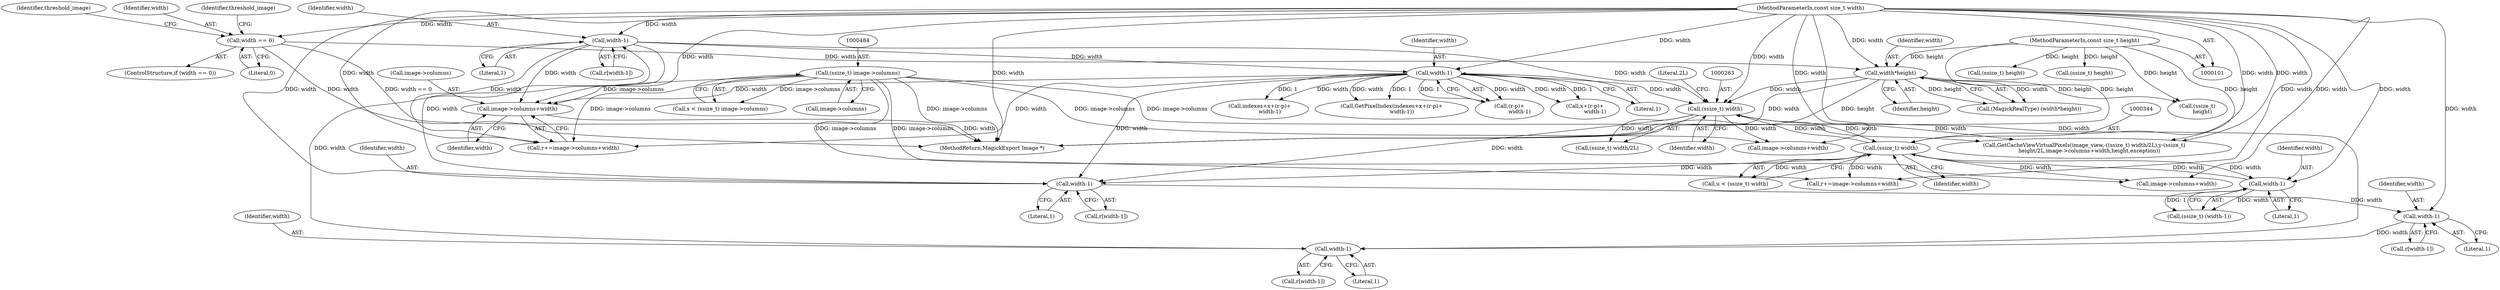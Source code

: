 digraph "0_ImageMagick_55e6dc49f1a381d9d511ee2f888fdc3e3c3e3953@pointer" {
"1000676" [label="(Call,image->columns+width)"];
"1000483" [label="(Call,(ssize_t) image->columns)"];
"1000646" [label="(Call,width-1)"];
"1000635" [label="(Call,width-1)"];
"1000624" [label="(Call,width-1)"];
"1000613" [label="(Call,width-1)"];
"1000103" [label="(MethodParameterIn,const size_t width)"];
"1000671" [label="(Call,width-1)"];
"1000262" [label="(Call,(ssize_t) width)"];
"1000214" [label="(Call,width*height)"];
"1000174" [label="(Call,width == 0)"];
"1000104" [label="(MethodParameterIn,const size_t height)"];
"1000343" [label="(Call,(ssize_t) width)"];
"1000354" [label="(Call,width-1)"];
"1000182" [label="(Identifier,threshold_image)"];
"1000343" [label="(Call,(ssize_t) width)"];
"1000889" [label="(MethodReturn,MagickExport Image *)"];
"1000212" [label="(Call,(MagickRealType) (width*height))"];
"1000676" [label="(Call,image->columns+width)"];
"1000625" [label="(Identifier,width)"];
"1000178" [label="(Identifier,threshold_image)"];
"1000626" [label="(Literal,1)"];
"1000273" [label="(Call,image->columns+width)"];
"1000644" [label="(Call,r[width-1])"];
"1000174" [label="(Call,width == 0)"];
"1000269" [label="(Call,(ssize_t)\n      height)"];
"1000677" [label="(Call,image->columns)"];
"1000622" [label="(Call,r[width-1])"];
"1000633" [label="(Call,r[width-1])"];
"1000352" [label="(Call,(ssize_t) (width-1))"];
"1000635" [label="(Call,width-1)"];
"1000214" [label="(Call,width*height)"];
"1000637" [label="(Literal,1)"];
"1000331" [label="(Call,(ssize_t) height)"];
"1000261" [label="(Call,(ssize_t) width/2L)"];
"1000542" [label="(Call,(ssize_t) height)"];
"1000175" [label="(Identifier,width)"];
"1000265" [label="(Literal,2L)"];
"1000470" [label="(Call,r+=image->columns+width)"];
"1000216" [label="(Identifier,height)"];
"1000680" [label="(Identifier,width)"];
"1000215" [label="(Identifier,width)"];
"1000646" [label="(Call,width-1)"];
"1000671" [label="(Call,width-1)"];
"1000673" [label="(Literal,1)"];
"1000345" [label="(Identifier,width)"];
"1000674" [label="(Call,r+=image->columns+width)"];
"1000648" [label="(Literal,1)"];
"1000354" [label="(Call,width-1)"];
"1000356" [label="(Literal,1)"];
"1000614" [label="(Identifier,width)"];
"1000611" [label="(Call,r[width-1])"];
"1000481" [label="(Call,x < (ssize_t) image->columns)"];
"1000176" [label="(Literal,0)"];
"1000615" [label="(Literal,1)"];
"1000663" [label="(Call,indexes+x+(r-p)+\n            width-1)"];
"1000355" [label="(Identifier,width)"];
"1000662" [label="(Call,GetPixelIndex(indexes+x+(r-p)+\n            width-1))"];
"1000624" [label="(Call,width-1)"];
"1000472" [label="(Call,image->columns+width)"];
"1000485" [label="(Call,image->columns)"];
"1000672" [label="(Identifier,width)"];
"1000264" [label="(Identifier,width)"];
"1000262" [label="(Call,(ssize_t) width)"];
"1000104" [label="(MethodParameterIn,const size_t height)"];
"1000103" [label="(MethodParameterIn,const size_t width)"];
"1000636" [label="(Identifier,width)"];
"1000341" [label="(Call,u < (ssize_t) width)"];
"1000667" [label="(Call,(r-p)+\n            width-1)"];
"1000665" [label="(Call,x+(r-p)+\n            width-1)"];
"1000483" [label="(Call,(ssize_t) image->columns)"];
"1000647" [label="(Identifier,width)"];
"1000613" [label="(Call,width-1)"];
"1000173" [label="(ControlStructure,if (width == 0))"];
"1000258" [label="(Call,GetCacheViewVirtualPixels(image_view,-((ssize_t) width/2L),y-(ssize_t)\n      height/2L,image->columns+width,height,exception))"];
"1000676" -> "1000674"  [label="AST: "];
"1000676" -> "1000680"  [label="CFG: "];
"1000677" -> "1000676"  [label="AST: "];
"1000680" -> "1000676"  [label="AST: "];
"1000674" -> "1000676"  [label="CFG: "];
"1000676" -> "1000889"  [label="DDG: width"];
"1000483" -> "1000676"  [label="DDG: image->columns"];
"1000646" -> "1000676"  [label="DDG: width"];
"1000671" -> "1000676"  [label="DDG: width"];
"1000103" -> "1000676"  [label="DDG: width"];
"1000483" -> "1000481"  [label="AST: "];
"1000483" -> "1000485"  [label="CFG: "];
"1000484" -> "1000483"  [label="AST: "];
"1000485" -> "1000483"  [label="AST: "];
"1000481" -> "1000483"  [label="CFG: "];
"1000483" -> "1000889"  [label="DDG: image->columns"];
"1000483" -> "1000258"  [label="DDG: image->columns"];
"1000483" -> "1000273"  [label="DDG: image->columns"];
"1000483" -> "1000470"  [label="DDG: image->columns"];
"1000483" -> "1000472"  [label="DDG: image->columns"];
"1000483" -> "1000481"  [label="DDG: image->columns"];
"1000483" -> "1000674"  [label="DDG: image->columns"];
"1000646" -> "1000644"  [label="AST: "];
"1000646" -> "1000648"  [label="CFG: "];
"1000647" -> "1000646"  [label="AST: "];
"1000648" -> "1000646"  [label="AST: "];
"1000644" -> "1000646"  [label="CFG: "];
"1000646" -> "1000262"  [label="DDG: width"];
"1000646" -> "1000613"  [label="DDG: width"];
"1000635" -> "1000646"  [label="DDG: width"];
"1000103" -> "1000646"  [label="DDG: width"];
"1000646" -> "1000671"  [label="DDG: width"];
"1000646" -> "1000674"  [label="DDG: width"];
"1000635" -> "1000633"  [label="AST: "];
"1000635" -> "1000637"  [label="CFG: "];
"1000636" -> "1000635"  [label="AST: "];
"1000637" -> "1000635"  [label="AST: "];
"1000633" -> "1000635"  [label="CFG: "];
"1000624" -> "1000635"  [label="DDG: width"];
"1000103" -> "1000635"  [label="DDG: width"];
"1000624" -> "1000622"  [label="AST: "];
"1000624" -> "1000626"  [label="CFG: "];
"1000625" -> "1000624"  [label="AST: "];
"1000626" -> "1000624"  [label="AST: "];
"1000622" -> "1000624"  [label="CFG: "];
"1000613" -> "1000624"  [label="DDG: width"];
"1000103" -> "1000624"  [label="DDG: width"];
"1000613" -> "1000611"  [label="AST: "];
"1000613" -> "1000615"  [label="CFG: "];
"1000614" -> "1000613"  [label="AST: "];
"1000615" -> "1000613"  [label="AST: "];
"1000611" -> "1000613"  [label="CFG: "];
"1000103" -> "1000613"  [label="DDG: width"];
"1000671" -> "1000613"  [label="DDG: width"];
"1000262" -> "1000613"  [label="DDG: width"];
"1000343" -> "1000613"  [label="DDG: width"];
"1000103" -> "1000101"  [label="AST: "];
"1000103" -> "1000889"  [label="DDG: width"];
"1000103" -> "1000174"  [label="DDG: width"];
"1000103" -> "1000214"  [label="DDG: width"];
"1000103" -> "1000262"  [label="DDG: width"];
"1000103" -> "1000258"  [label="DDG: width"];
"1000103" -> "1000273"  [label="DDG: width"];
"1000103" -> "1000343"  [label="DDG: width"];
"1000103" -> "1000354"  [label="DDG: width"];
"1000103" -> "1000470"  [label="DDG: width"];
"1000103" -> "1000472"  [label="DDG: width"];
"1000103" -> "1000671"  [label="DDG: width"];
"1000103" -> "1000674"  [label="DDG: width"];
"1000671" -> "1000667"  [label="AST: "];
"1000671" -> "1000673"  [label="CFG: "];
"1000672" -> "1000671"  [label="AST: "];
"1000673" -> "1000671"  [label="AST: "];
"1000667" -> "1000671"  [label="CFG: "];
"1000671" -> "1000262"  [label="DDG: width"];
"1000671" -> "1000662"  [label="DDG: width"];
"1000671" -> "1000662"  [label="DDG: 1"];
"1000671" -> "1000663"  [label="DDG: width"];
"1000671" -> "1000663"  [label="DDG: 1"];
"1000671" -> "1000665"  [label="DDG: width"];
"1000671" -> "1000665"  [label="DDG: 1"];
"1000671" -> "1000667"  [label="DDG: width"];
"1000671" -> "1000667"  [label="DDG: 1"];
"1000671" -> "1000674"  [label="DDG: width"];
"1000262" -> "1000261"  [label="AST: "];
"1000262" -> "1000264"  [label="CFG: "];
"1000263" -> "1000262"  [label="AST: "];
"1000264" -> "1000262"  [label="AST: "];
"1000265" -> "1000262"  [label="CFG: "];
"1000262" -> "1000261"  [label="DDG: width"];
"1000214" -> "1000262"  [label="DDG: width"];
"1000343" -> "1000262"  [label="DDG: width"];
"1000262" -> "1000258"  [label="DDG: width"];
"1000262" -> "1000273"  [label="DDG: width"];
"1000262" -> "1000343"  [label="DDG: width"];
"1000214" -> "1000212"  [label="AST: "];
"1000214" -> "1000216"  [label="CFG: "];
"1000215" -> "1000214"  [label="AST: "];
"1000216" -> "1000214"  [label="AST: "];
"1000212" -> "1000214"  [label="CFG: "];
"1000214" -> "1000889"  [label="DDG: height"];
"1000214" -> "1000889"  [label="DDG: width"];
"1000214" -> "1000212"  [label="DDG: width"];
"1000214" -> "1000212"  [label="DDG: height"];
"1000174" -> "1000214"  [label="DDG: width"];
"1000104" -> "1000214"  [label="DDG: height"];
"1000214" -> "1000269"  [label="DDG: height"];
"1000174" -> "1000173"  [label="AST: "];
"1000174" -> "1000176"  [label="CFG: "];
"1000175" -> "1000174"  [label="AST: "];
"1000176" -> "1000174"  [label="AST: "];
"1000178" -> "1000174"  [label="CFG: "];
"1000182" -> "1000174"  [label="CFG: "];
"1000174" -> "1000889"  [label="DDG: width"];
"1000174" -> "1000889"  [label="DDG: width == 0"];
"1000104" -> "1000101"  [label="AST: "];
"1000104" -> "1000889"  [label="DDG: height"];
"1000104" -> "1000269"  [label="DDG: height"];
"1000104" -> "1000258"  [label="DDG: height"];
"1000104" -> "1000331"  [label="DDG: height"];
"1000104" -> "1000542"  [label="DDG: height"];
"1000343" -> "1000341"  [label="AST: "];
"1000343" -> "1000345"  [label="CFG: "];
"1000344" -> "1000343"  [label="AST: "];
"1000345" -> "1000343"  [label="AST: "];
"1000341" -> "1000343"  [label="CFG: "];
"1000343" -> "1000341"  [label="DDG: width"];
"1000354" -> "1000343"  [label="DDG: width"];
"1000343" -> "1000354"  [label="DDG: width"];
"1000343" -> "1000470"  [label="DDG: width"];
"1000343" -> "1000472"  [label="DDG: width"];
"1000354" -> "1000352"  [label="AST: "];
"1000354" -> "1000356"  [label="CFG: "];
"1000355" -> "1000354"  [label="AST: "];
"1000356" -> "1000354"  [label="AST: "];
"1000352" -> "1000354"  [label="CFG: "];
"1000354" -> "1000352"  [label="DDG: width"];
"1000354" -> "1000352"  [label="DDG: 1"];
}
